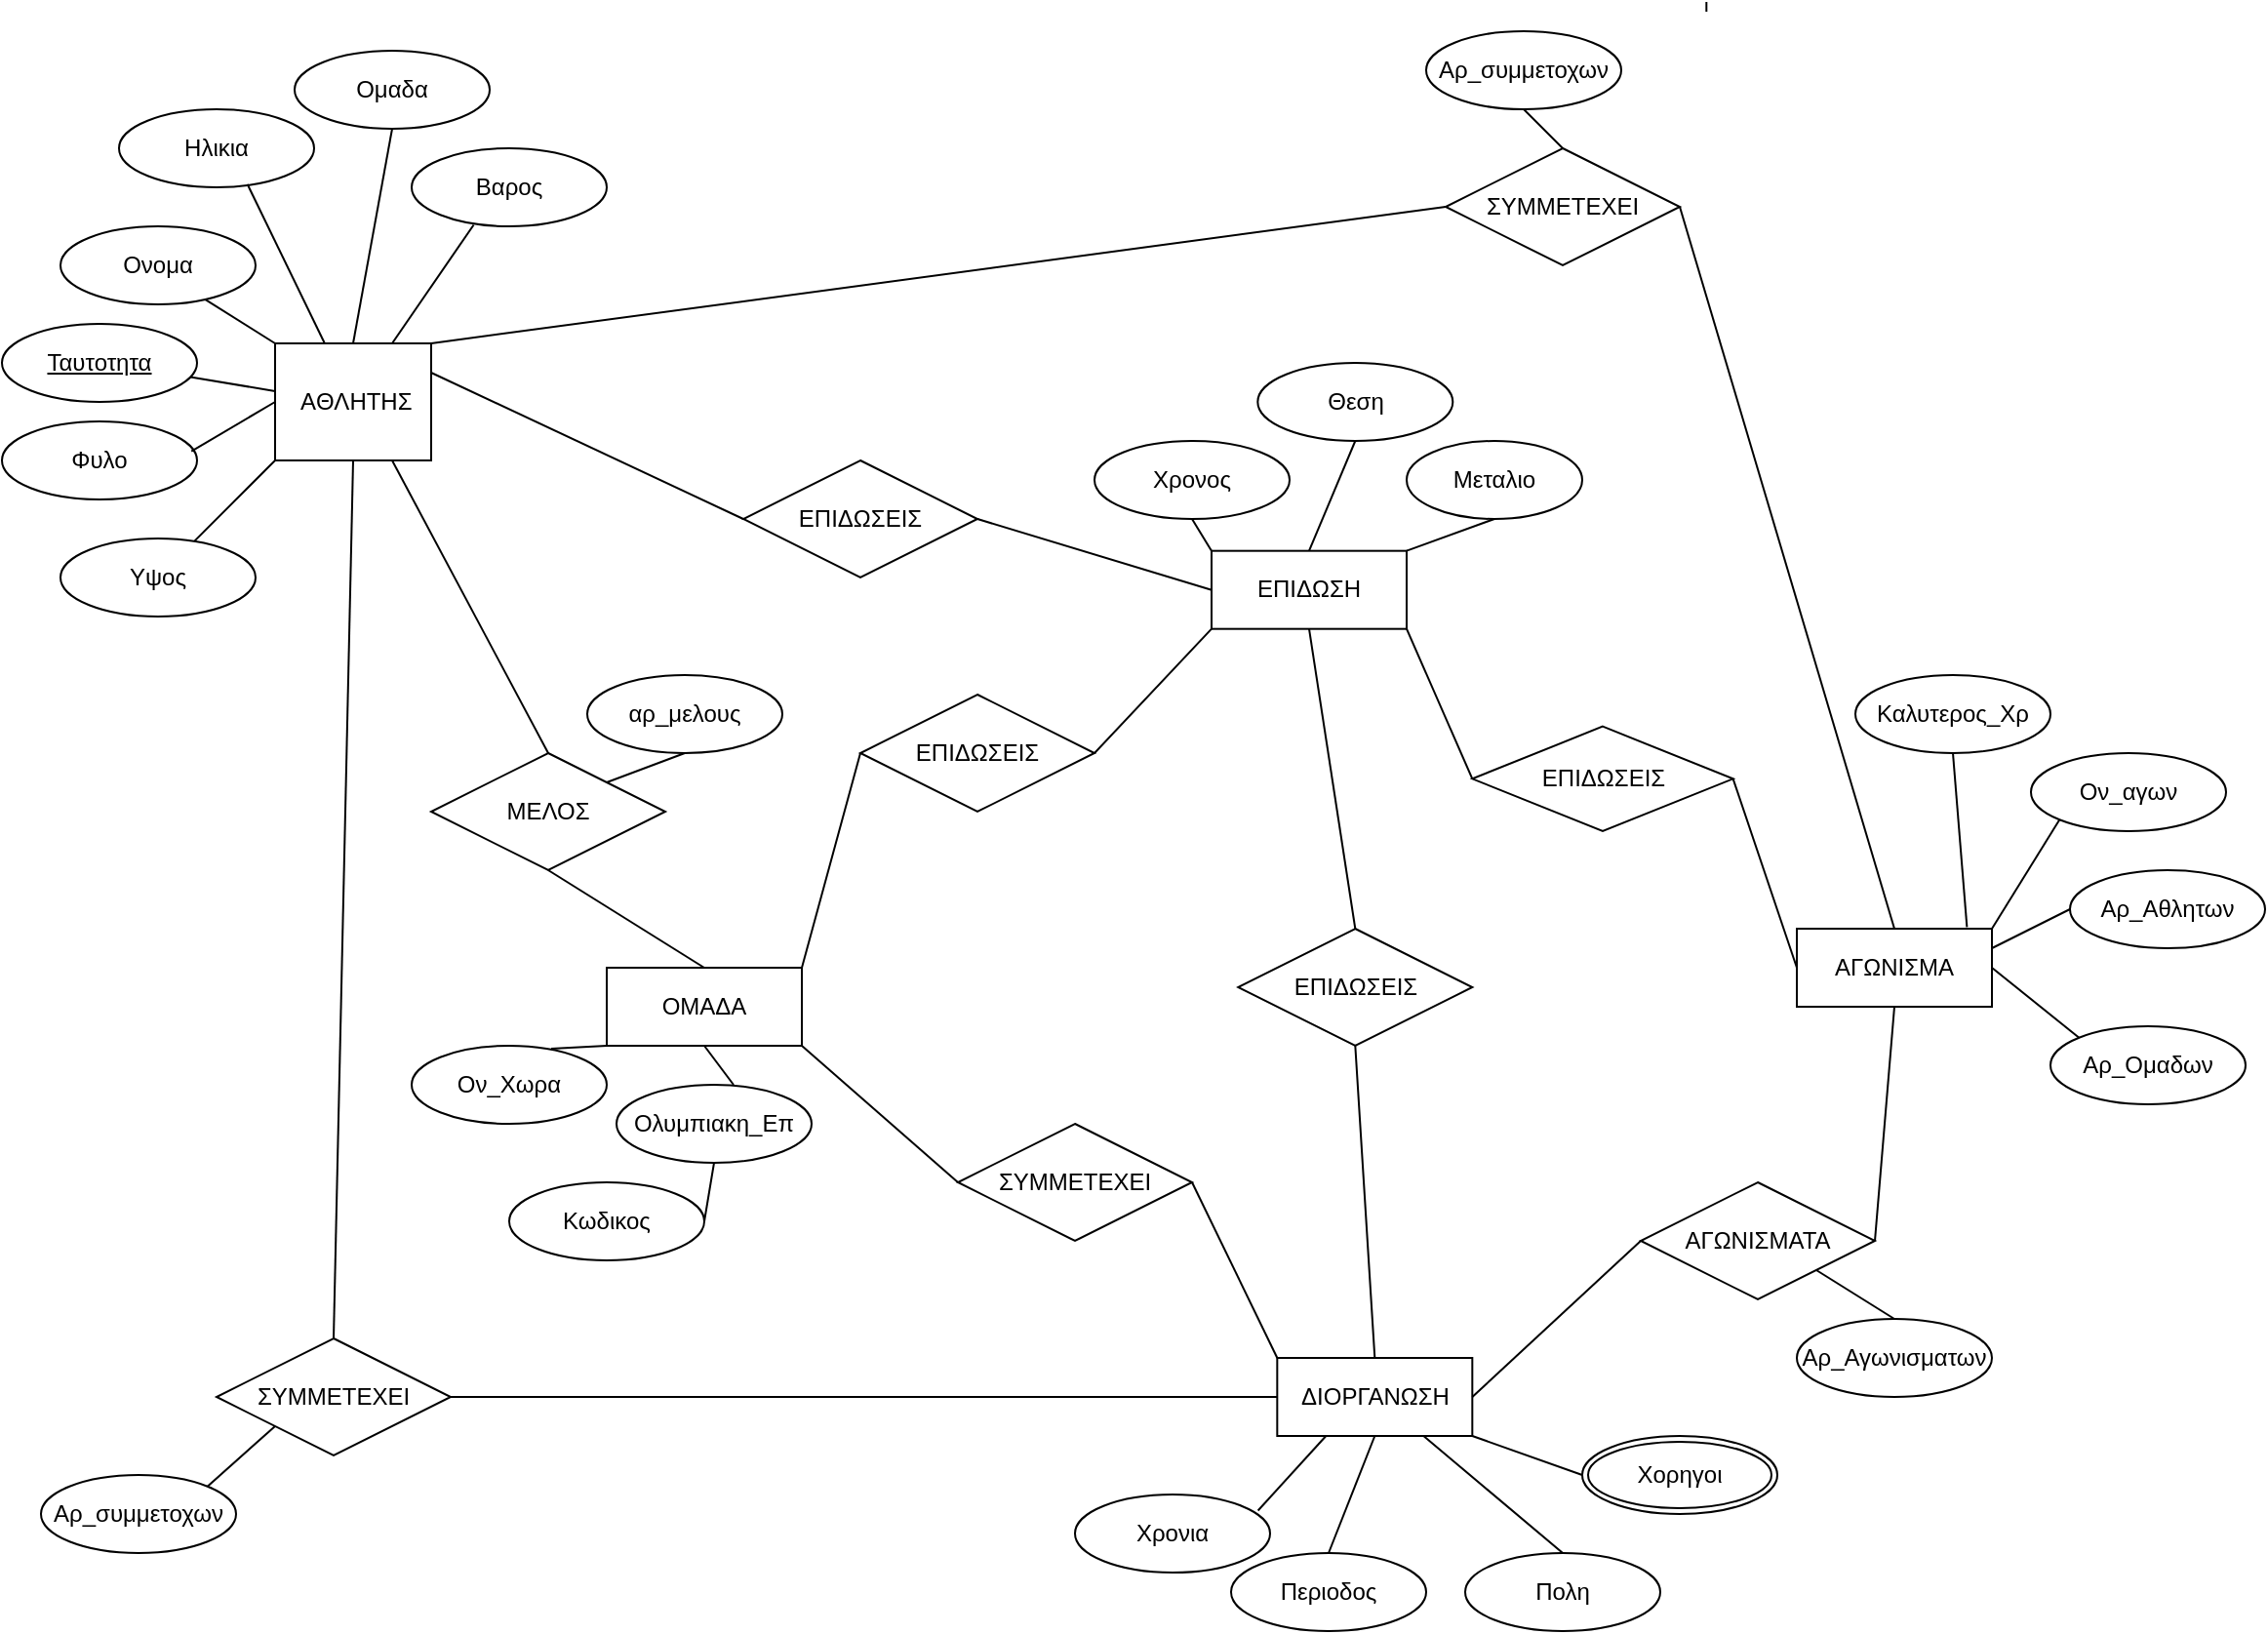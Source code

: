 <mxfile version="24.2.2" type="github">
  <diagram name="Page-1" id="Fgl1zo-gYxCu_BVwuSPd">
    <mxGraphModel dx="1180" dy="1945" grid="1" gridSize="10" guides="1" tooltips="1" connect="1" arrows="1" fold="1" page="1" pageScale="1" pageWidth="850" pageHeight="1100" math="0" shadow="0">
      <root>
        <mxCell id="0" />
        <mxCell id="1" parent="0" />
        <mxCell id="SaBOYFDtfnJBCHH9wNTG-1" value="&amp;nbsp;AΘΛΗΤΗΣ" style="rounded=0;whiteSpace=wrap;html=1;" vertex="1" parent="1">
          <mxGeometry x="150" y="290" width="80" height="60" as="geometry" />
        </mxCell>
        <mxCell id="SaBOYFDtfnJBCHH9wNTG-2" value="Ονομα" style="ellipse;whiteSpace=wrap;html=1;align=center;rotation=0;" vertex="1" parent="1">
          <mxGeometry x="40" y="230" width="100" height="40" as="geometry" />
        </mxCell>
        <mxCell id="SaBOYFDtfnJBCHH9wNTG-3" value="Ηλικια" style="ellipse;whiteSpace=wrap;html=1;align=center;" vertex="1" parent="1">
          <mxGeometry x="70" y="170" width="100" height="40" as="geometry" />
        </mxCell>
        <mxCell id="SaBOYFDtfnJBCHH9wNTG-4" value="" style="endArrow=none;html=1;rounded=0;exitX=0.743;exitY=0.939;exitDx=0;exitDy=0;exitPerimeter=0;entryX=0;entryY=0;entryDx=0;entryDy=0;" edge="1" parent="1" source="SaBOYFDtfnJBCHH9wNTG-2" target="SaBOYFDtfnJBCHH9wNTG-1">
          <mxGeometry relative="1" as="geometry">
            <mxPoint x="110" y="350" as="sourcePoint" />
            <mxPoint x="270" y="350" as="targetPoint" />
          </mxGeometry>
        </mxCell>
        <mxCell id="SaBOYFDtfnJBCHH9wNTG-5" value="" style="endArrow=none;html=1;rounded=0;entryX=0.658;entryY=0.96;entryDx=0;entryDy=0;entryPerimeter=0;" edge="1" parent="1" source="SaBOYFDtfnJBCHH9wNTG-1" target="SaBOYFDtfnJBCHH9wNTG-3">
          <mxGeometry width="50" height="50" relative="1" as="geometry">
            <mxPoint x="170" y="290" as="sourcePoint" />
            <mxPoint x="190" y="220" as="targetPoint" />
          </mxGeometry>
        </mxCell>
        <mxCell id="SaBOYFDtfnJBCHH9wNTG-6" value="Ομαδα" style="ellipse;whiteSpace=wrap;html=1;align=center;" vertex="1" parent="1">
          <mxGeometry x="160" y="140" width="100" height="40" as="geometry" />
        </mxCell>
        <mxCell id="SaBOYFDtfnJBCHH9wNTG-8" value="" style="endArrow=none;html=1;rounded=0;entryX=0.5;entryY=1;entryDx=0;entryDy=0;exitX=0.5;exitY=0;exitDx=0;exitDy=0;" edge="1" parent="1" source="SaBOYFDtfnJBCHH9wNTG-1" target="SaBOYFDtfnJBCHH9wNTG-6">
          <mxGeometry width="50" height="50" relative="1" as="geometry">
            <mxPoint x="160" y="310" as="sourcePoint" />
            <mxPoint x="210" y="260" as="targetPoint" />
          </mxGeometry>
        </mxCell>
        <mxCell id="SaBOYFDtfnJBCHH9wNTG-9" value="Βαρος" style="ellipse;whiteSpace=wrap;html=1;align=center;" vertex="1" parent="1">
          <mxGeometry x="220" y="190" width="100" height="40" as="geometry" />
        </mxCell>
        <mxCell id="SaBOYFDtfnJBCHH9wNTG-10" value="" style="endArrow=none;html=1;rounded=0;exitX=0.75;exitY=0;exitDx=0;exitDy=0;entryX=0.318;entryY=0.981;entryDx=0;entryDy=0;entryPerimeter=0;" edge="1" parent="1" source="SaBOYFDtfnJBCHH9wNTG-1" target="SaBOYFDtfnJBCHH9wNTG-9">
          <mxGeometry width="50" height="50" relative="1" as="geometry">
            <mxPoint x="240" y="280" as="sourcePoint" />
            <mxPoint x="290" y="230" as="targetPoint" />
          </mxGeometry>
        </mxCell>
        <mxCell id="SaBOYFDtfnJBCHH9wNTG-11" value="Ταυτοτητα" style="ellipse;whiteSpace=wrap;html=1;align=center;fontStyle=4;" vertex="1" parent="1">
          <mxGeometry x="10" y="280" width="100" height="40" as="geometry" />
        </mxCell>
        <mxCell id="SaBOYFDtfnJBCHH9wNTG-12" value="" style="endArrow=none;html=1;rounded=0;entryX=0;entryY=0.408;entryDx=0;entryDy=0;entryPerimeter=0;" edge="1" parent="1" source="SaBOYFDtfnJBCHH9wNTG-11" target="SaBOYFDtfnJBCHH9wNTG-1">
          <mxGeometry width="50" height="50" relative="1" as="geometry">
            <mxPoint x="150" y="320" as="sourcePoint" />
            <mxPoint x="200" y="357.24" as="targetPoint" />
          </mxGeometry>
        </mxCell>
        <mxCell id="SaBOYFDtfnJBCHH9wNTG-13" value="Φυλο" style="ellipse;whiteSpace=wrap;html=1;align=center;" vertex="1" parent="1">
          <mxGeometry x="10" y="330" width="100" height="40" as="geometry" />
        </mxCell>
        <mxCell id="SaBOYFDtfnJBCHH9wNTG-14" value="" style="endArrow=none;html=1;rounded=0;exitX=0.971;exitY=0.383;exitDx=0;exitDy=0;exitPerimeter=0;entryX=0;entryY=0.5;entryDx=0;entryDy=0;" edge="1" parent="1" source="SaBOYFDtfnJBCHH9wNTG-13" target="SaBOYFDtfnJBCHH9wNTG-1">
          <mxGeometry width="50" height="50" relative="1" as="geometry">
            <mxPoint x="150" y="320" as="sourcePoint" />
            <mxPoint x="200" y="270" as="targetPoint" />
          </mxGeometry>
        </mxCell>
        <mxCell id="SaBOYFDtfnJBCHH9wNTG-15" value="Υψος" style="ellipse;whiteSpace=wrap;html=1;align=center;" vertex="1" parent="1">
          <mxGeometry x="40" y="390" width="100" height="40" as="geometry" />
        </mxCell>
        <mxCell id="SaBOYFDtfnJBCHH9wNTG-16" value="" style="endArrow=none;html=1;rounded=0;entryX=0;entryY=1;entryDx=0;entryDy=0;" edge="1" parent="1" source="SaBOYFDtfnJBCHH9wNTG-15" target="SaBOYFDtfnJBCHH9wNTG-1">
          <mxGeometry width="50" height="50" relative="1" as="geometry">
            <mxPoint x="171.12" y="385.34" as="sourcePoint" />
            <mxPoint x="200" y="370.0" as="targetPoint" />
          </mxGeometry>
        </mxCell>
        <mxCell id="SaBOYFDtfnJBCHH9wNTG-17" value="ΣΥΜΜΕΤΕΧΕΙ" style="shape=rhombus;perimeter=rhombusPerimeter;whiteSpace=wrap;html=1;align=center;" vertex="1" parent="1">
          <mxGeometry x="120" y="800" width="120" height="60" as="geometry" />
        </mxCell>
        <mxCell id="SaBOYFDtfnJBCHH9wNTG-18" value="ΜΕΛΟΣ" style="shape=rhombus;perimeter=rhombusPerimeter;whiteSpace=wrap;html=1;align=center;" vertex="1" parent="1">
          <mxGeometry x="230" y="500" width="120" height="60" as="geometry" />
        </mxCell>
        <mxCell id="SaBOYFDtfnJBCHH9wNTG-19" value="ΣΥΜΜΕΤΕΧΕΙ" style="shape=rhombus;perimeter=rhombusPerimeter;whiteSpace=wrap;html=1;align=center;" vertex="1" parent="1">
          <mxGeometry x="750" y="190" width="120" height="60" as="geometry" />
        </mxCell>
        <mxCell id="SaBOYFDtfnJBCHH9wNTG-20" value="" style="endArrow=none;html=1;rounded=0;entryX=0.75;entryY=1;entryDx=0;entryDy=0;exitX=0.5;exitY=0;exitDx=0;exitDy=0;" edge="1" parent="1" source="SaBOYFDtfnJBCHH9wNTG-18" target="SaBOYFDtfnJBCHH9wNTG-1">
          <mxGeometry width="50" height="50" relative="1" as="geometry">
            <mxPoint x="230" y="540" as="sourcePoint" />
            <mxPoint x="280" y="490" as="targetPoint" />
          </mxGeometry>
        </mxCell>
        <mxCell id="SaBOYFDtfnJBCHH9wNTG-21" value="" style="endArrow=none;html=1;rounded=0;entryX=0.5;entryY=1;entryDx=0;entryDy=0;exitX=0.5;exitY=0;exitDx=0;exitDy=0;" edge="1" parent="1" source="SaBOYFDtfnJBCHH9wNTG-17" target="SaBOYFDtfnJBCHH9wNTG-1">
          <mxGeometry width="50" height="50" relative="1" as="geometry">
            <mxPoint x="230" y="440" as="sourcePoint" />
            <mxPoint x="280" y="390" as="targetPoint" />
          </mxGeometry>
        </mxCell>
        <mxCell id="SaBOYFDtfnJBCHH9wNTG-22" value="" style="endArrow=none;html=1;rounded=0;entryX=1;entryY=0;entryDx=0;entryDy=0;exitX=0;exitY=0.5;exitDx=0;exitDy=0;" edge="1" parent="1" source="SaBOYFDtfnJBCHH9wNTG-19" target="SaBOYFDtfnJBCHH9wNTG-1">
          <mxGeometry width="50" height="50" relative="1" as="geometry">
            <mxPoint x="300" y="450" as="sourcePoint" />
            <mxPoint x="350" y="400" as="targetPoint" />
          </mxGeometry>
        </mxCell>
        <mxCell id="SaBOYFDtfnJBCHH9wNTG-23" value="ΟΜΑΔΑ" style="whiteSpace=wrap;html=1;align=center;" vertex="1" parent="1">
          <mxGeometry x="320" y="610" width="100" height="40" as="geometry" />
        </mxCell>
        <mxCell id="SaBOYFDtfnJBCHH9wNTG-24" value="" style="endArrow=none;html=1;rounded=0;entryX=0.5;entryY=1;entryDx=0;entryDy=0;exitX=0.5;exitY=0;exitDx=0;exitDy=0;" edge="1" parent="1" source="SaBOYFDtfnJBCHH9wNTG-23" target="SaBOYFDtfnJBCHH9wNTG-18">
          <mxGeometry width="50" height="50" relative="1" as="geometry">
            <mxPoint x="200" y="640" as="sourcePoint" />
            <mxPoint x="140" y="590" as="targetPoint" />
          </mxGeometry>
        </mxCell>
        <mxCell id="SaBOYFDtfnJBCHH9wNTG-25" value="Ον_Χωρα" style="ellipse;whiteSpace=wrap;html=1;align=center;" vertex="1" parent="1">
          <mxGeometry x="220" y="650" width="100" height="40" as="geometry" />
        </mxCell>
        <mxCell id="SaBOYFDtfnJBCHH9wNTG-26" value="" style="endArrow=none;html=1;rounded=0;exitX=0.715;exitY=0.037;exitDx=0;exitDy=0;exitPerimeter=0;entryX=0;entryY=1;entryDx=0;entryDy=0;" edge="1" parent="1" source="SaBOYFDtfnJBCHH9wNTG-25" target="SaBOYFDtfnJBCHH9wNTG-23">
          <mxGeometry width="50" height="50" relative="1" as="geometry">
            <mxPoint x="250" y="700" as="sourcePoint" />
            <mxPoint x="300" y="650" as="targetPoint" />
          </mxGeometry>
        </mxCell>
        <mxCell id="SaBOYFDtfnJBCHH9wNTG-27" value="Ολυμπιακη_Επ" style="ellipse;whiteSpace=wrap;html=1;align=center;" vertex="1" parent="1">
          <mxGeometry x="325" y="670" width="100" height="40" as="geometry" />
        </mxCell>
        <mxCell id="SaBOYFDtfnJBCHH9wNTG-28" value="" style="endArrow=none;html=1;rounded=0;exitX=0.6;exitY=0;exitDx=0;exitDy=0;exitPerimeter=0;entryX=0.5;entryY=1;entryDx=0;entryDy=0;" edge="1" parent="1" source="SaBOYFDtfnJBCHH9wNTG-27" target="SaBOYFDtfnJBCHH9wNTG-23">
          <mxGeometry width="50" height="50" relative="1" as="geometry">
            <mxPoint x="290" y="750" as="sourcePoint" />
            <mxPoint x="300" y="690" as="targetPoint" />
          </mxGeometry>
        </mxCell>
        <mxCell id="SaBOYFDtfnJBCHH9wNTG-31" value="ΔΙΟΡΓΑΝΩΣΗ" style="whiteSpace=wrap;html=1;align=center;" vertex="1" parent="1">
          <mxGeometry x="663.66" y="810" width="100" height="40" as="geometry" />
        </mxCell>
        <mxCell id="SaBOYFDtfnJBCHH9wNTG-32" value="ΣΥΜΜΕΤΕΧΕΙ" style="shape=rhombus;perimeter=rhombusPerimeter;whiteSpace=wrap;html=1;align=center;" vertex="1" parent="1">
          <mxGeometry x="500" y="690" width="120" height="60" as="geometry" />
        </mxCell>
        <mxCell id="SaBOYFDtfnJBCHH9wNTG-33" value="" style="endArrow=none;html=1;rounded=0;exitX=1;exitY=1;exitDx=0;exitDy=0;entryX=0;entryY=0.5;entryDx=0;entryDy=0;" edge="1" parent="1" source="SaBOYFDtfnJBCHH9wNTG-23" target="SaBOYFDtfnJBCHH9wNTG-32">
          <mxGeometry width="50" height="50" relative="1" as="geometry">
            <mxPoint x="320" y="800" as="sourcePoint" />
            <mxPoint x="370" y="750" as="targetPoint" />
          </mxGeometry>
        </mxCell>
        <mxCell id="SaBOYFDtfnJBCHH9wNTG-34" value="" style="endArrow=none;html=1;rounded=0;exitX=1;exitY=0.5;exitDx=0;exitDy=0;entryX=0;entryY=0;entryDx=0;entryDy=0;" edge="1" parent="1" source="SaBOYFDtfnJBCHH9wNTG-32" target="SaBOYFDtfnJBCHH9wNTG-31">
          <mxGeometry width="50" height="50" relative="1" as="geometry">
            <mxPoint x="460" y="870" as="sourcePoint" />
            <mxPoint x="550" y="970" as="targetPoint" />
          </mxGeometry>
        </mxCell>
        <mxCell id="SaBOYFDtfnJBCHH9wNTG-36" value="Χρονια" style="ellipse;whiteSpace=wrap;html=1;align=center;" vertex="1" parent="1">
          <mxGeometry x="560" y="880" width="100" height="40" as="geometry" />
        </mxCell>
        <mxCell id="SaBOYFDtfnJBCHH9wNTG-38" value="" style="endArrow=none;html=1;rounded=0;exitX=0.938;exitY=0.206;exitDx=0;exitDy=0;exitPerimeter=0;entryX=0.25;entryY=1;entryDx=0;entryDy=0;" edge="1" parent="1" source="SaBOYFDtfnJBCHH9wNTG-36" target="SaBOYFDtfnJBCHH9wNTG-31">
          <mxGeometry width="50" height="50" relative="1" as="geometry">
            <mxPoint x="505" y="710" as="sourcePoint" />
            <mxPoint x="660" y="860" as="targetPoint" />
          </mxGeometry>
        </mxCell>
        <mxCell id="SaBOYFDtfnJBCHH9wNTG-39" value="Πολη" style="ellipse;whiteSpace=wrap;html=1;align=center;" vertex="1" parent="1">
          <mxGeometry x="760" y="910" width="100" height="40" as="geometry" />
        </mxCell>
        <mxCell id="SaBOYFDtfnJBCHH9wNTG-40" value="" style="endArrow=none;html=1;rounded=0;exitX=0.5;exitY=0;exitDx=0;exitDy=0;entryX=0.75;entryY=1;entryDx=0;entryDy=0;" edge="1" parent="1" source="SaBOYFDtfnJBCHH9wNTG-39" target="SaBOYFDtfnJBCHH9wNTG-31">
          <mxGeometry width="50" height="50" relative="1" as="geometry">
            <mxPoint x="505" y="710" as="sourcePoint" />
            <mxPoint x="620" y="770" as="targetPoint" />
          </mxGeometry>
        </mxCell>
        <mxCell id="SaBOYFDtfnJBCHH9wNTG-41" value="Περιοδος" style="ellipse;whiteSpace=wrap;html=1;align=center;" vertex="1" parent="1">
          <mxGeometry x="640" y="910" width="100" height="40" as="geometry" />
        </mxCell>
        <mxCell id="SaBOYFDtfnJBCHH9wNTG-42" value="" style="endArrow=none;html=1;rounded=0;entryX=0.5;entryY=1;entryDx=0;entryDy=0;exitX=0.5;exitY=0;exitDx=0;exitDy=0;" edge="1" parent="1" source="SaBOYFDtfnJBCHH9wNTG-41" target="SaBOYFDtfnJBCHH9wNTG-31">
          <mxGeometry width="50" height="50" relative="1" as="geometry">
            <mxPoint x="545" y="670" as="sourcePoint" />
            <mxPoint x="595" y="620" as="targetPoint" />
          </mxGeometry>
        </mxCell>
        <mxCell id="SaBOYFDtfnJBCHH9wNTG-44" value="" style="endArrow=none;html=1;rounded=0;entryX=1;entryY=0.5;entryDx=0;entryDy=0;exitX=0;exitY=0.5;exitDx=0;exitDy=0;" edge="1" parent="1" source="SaBOYFDtfnJBCHH9wNTG-31" target="SaBOYFDtfnJBCHH9wNTG-17">
          <mxGeometry width="50" height="50" relative="1" as="geometry">
            <mxPoint x="440" y="720" as="sourcePoint" />
            <mxPoint x="490" y="670" as="targetPoint" />
          </mxGeometry>
        </mxCell>
        <mxCell id="SaBOYFDtfnJBCHH9wNTG-46" value="ΑΓΩΝΙΣΜΑ" style="whiteSpace=wrap;html=1;align=center;" vertex="1" parent="1">
          <mxGeometry x="930" y="590.0" width="100" height="40" as="geometry" />
        </mxCell>
        <mxCell id="SaBOYFDtfnJBCHH9wNTG-47" value="ΑΓΩΝΙΣΜΑΤΑ" style="shape=rhombus;perimeter=rhombusPerimeter;whiteSpace=wrap;html=1;align=center;" vertex="1" parent="1">
          <mxGeometry x="850" y="720" width="120" height="60" as="geometry" />
        </mxCell>
        <mxCell id="SaBOYFDtfnJBCHH9wNTG-48" value="" style="endArrow=none;html=1;rounded=0;exitX=1;exitY=0.5;exitDx=0;exitDy=0;entryX=0;entryY=0.5;entryDx=0;entryDy=0;" edge="1" parent="1" source="SaBOYFDtfnJBCHH9wNTG-31" target="SaBOYFDtfnJBCHH9wNTG-47">
          <mxGeometry width="50" height="50" relative="1" as="geometry">
            <mxPoint x="660" y="670" as="sourcePoint" />
            <mxPoint x="710" y="620" as="targetPoint" />
          </mxGeometry>
        </mxCell>
        <mxCell id="SaBOYFDtfnJBCHH9wNTG-49" value="" style="endArrow=none;html=1;rounded=0;entryX=0.5;entryY=1;entryDx=0;entryDy=0;exitX=1;exitY=0.5;exitDx=0;exitDy=0;" edge="1" parent="1" source="SaBOYFDtfnJBCHH9wNTG-47" target="SaBOYFDtfnJBCHH9wNTG-46">
          <mxGeometry width="50" height="50" relative="1" as="geometry">
            <mxPoint x="660" y="670" as="sourcePoint" />
            <mxPoint x="710" y="620" as="targetPoint" />
          </mxGeometry>
        </mxCell>
        <mxCell id="SaBOYFDtfnJBCHH9wNTG-50" value="" style="endArrow=none;html=1;rounded=0;entryX=1;entryY=0.5;entryDx=0;entryDy=0;exitX=0.5;exitY=0;exitDx=0;exitDy=0;" edge="1" parent="1" source="SaBOYFDtfnJBCHH9wNTG-46" target="SaBOYFDtfnJBCHH9wNTG-19">
          <mxGeometry width="50" height="50" relative="1" as="geometry">
            <mxPoint x="630" y="390" as="sourcePoint" />
            <mxPoint x="680" y="340" as="targetPoint" />
          </mxGeometry>
        </mxCell>
        <mxCell id="SaBOYFDtfnJBCHH9wNTG-51" value="Ον_αγων" style="ellipse;whiteSpace=wrap;html=1;align=center;" vertex="1" parent="1">
          <mxGeometry x="1050" y="500" width="100" height="40" as="geometry" />
        </mxCell>
        <mxCell id="SaBOYFDtfnJBCHH9wNTG-52" value="" style="endArrow=none;html=1;rounded=0;exitX=1;exitY=0;exitDx=0;exitDy=0;entryX=0;entryY=1;entryDx=0;entryDy=0;" edge="1" parent="1" source="SaBOYFDtfnJBCHH9wNTG-46" target="SaBOYFDtfnJBCHH9wNTG-51">
          <mxGeometry width="50" height="50" relative="1" as="geometry">
            <mxPoint x="820" y="892.07" as="sourcePoint" />
            <mxPoint x="1050" y="496.34" as="targetPoint" />
          </mxGeometry>
        </mxCell>
        <mxCell id="SaBOYFDtfnJBCHH9wNTG-53" value="" style="endArrow=none;html=1;rounded=0;exitX=0.5;exitY=1;exitDx=0;exitDy=0;entryX=1;entryY=0.5;entryDx=0;entryDy=0;" edge="1" parent="1" source="SaBOYFDtfnJBCHH9wNTG-27" target="SaBOYFDtfnJBCHH9wNTG-54">
          <mxGeometry width="50" height="50" relative="1" as="geometry">
            <mxPoint x="200" y="830" as="sourcePoint" />
            <mxPoint x="190" y="850" as="targetPoint" />
          </mxGeometry>
        </mxCell>
        <mxCell id="SaBOYFDtfnJBCHH9wNTG-54" value="Κωδικος" style="ellipse;whiteSpace=wrap;html=1;align=center;" vertex="1" parent="1">
          <mxGeometry x="270" y="720" width="100" height="40" as="geometry" />
        </mxCell>
        <mxCell id="SaBOYFDtfnJBCHH9wNTG-59" value="ΕΠΙΔΩΣΗ" style="whiteSpace=wrap;html=1;align=center;" vertex="1" parent="1">
          <mxGeometry x="630" y="396.34" width="100" height="40" as="geometry" />
        </mxCell>
        <mxCell id="SaBOYFDtfnJBCHH9wNTG-60" value="ΕΠΙΔΩΣΕΙΣ" style="shape=rhombus;perimeter=rhombusPerimeter;whiteSpace=wrap;html=1;align=center;rotation=0;" vertex="1" parent="1">
          <mxGeometry x="763.66" y="486.34" width="133.66" height="53.66" as="geometry" />
        </mxCell>
        <mxCell id="SaBOYFDtfnJBCHH9wNTG-61" value="" style="endArrow=none;html=1;rounded=0;entryX=1;entryY=1;entryDx=0;entryDy=0;exitX=0;exitY=0.5;exitDx=0;exitDy=0;" edge="1" parent="1" source="SaBOYFDtfnJBCHH9wNTG-60" target="SaBOYFDtfnJBCHH9wNTG-59">
          <mxGeometry width="50" height="50" relative="1" as="geometry">
            <mxPoint x="745" y="488.17" as="sourcePoint" />
            <mxPoint x="795" y="438.17" as="targetPoint" />
          </mxGeometry>
        </mxCell>
        <mxCell id="SaBOYFDtfnJBCHH9wNTG-62" value="" style="endArrow=none;html=1;rounded=0;entryX=1;entryY=0.5;entryDx=0;entryDy=0;exitX=0;exitY=0.5;exitDx=0;exitDy=0;" edge="1" parent="1" source="SaBOYFDtfnJBCHH9wNTG-46" target="SaBOYFDtfnJBCHH9wNTG-60">
          <mxGeometry width="50" height="50" relative="1" as="geometry">
            <mxPoint x="760" y="380" as="sourcePoint" />
            <mxPoint x="810" y="330" as="targetPoint" />
          </mxGeometry>
        </mxCell>
        <mxCell id="SaBOYFDtfnJBCHH9wNTG-63" value="ΕΠΙΔΩΣΕΙΣ" style="shape=rhombus;perimeter=rhombusPerimeter;whiteSpace=wrap;html=1;align=center;" vertex="1" parent="1">
          <mxGeometry x="390" y="350" width="120" height="60" as="geometry" />
        </mxCell>
        <mxCell id="SaBOYFDtfnJBCHH9wNTG-64" value="" style="endArrow=none;html=1;rounded=0;exitX=1;exitY=0.25;exitDx=0;exitDy=0;entryX=0;entryY=0.5;entryDx=0;entryDy=0;" edge="1" parent="1" source="SaBOYFDtfnJBCHH9wNTG-1" target="SaBOYFDtfnJBCHH9wNTG-63">
          <mxGeometry width="50" height="50" relative="1" as="geometry">
            <mxPoint x="510" y="420" as="sourcePoint" />
            <mxPoint x="560" y="370" as="targetPoint" />
          </mxGeometry>
        </mxCell>
        <mxCell id="SaBOYFDtfnJBCHH9wNTG-65" value="" style="endArrow=none;html=1;rounded=0;entryX=0;entryY=0.5;entryDx=0;entryDy=0;exitX=1;exitY=0.5;exitDx=0;exitDy=0;" edge="1" parent="1" source="SaBOYFDtfnJBCHH9wNTG-63" target="SaBOYFDtfnJBCHH9wNTG-59">
          <mxGeometry width="50" height="50" relative="1" as="geometry">
            <mxPoint x="495" y="528.17" as="sourcePoint" />
            <mxPoint x="545" y="478.17" as="targetPoint" />
          </mxGeometry>
        </mxCell>
        <mxCell id="SaBOYFDtfnJBCHH9wNTG-69" value="Θεση" style="ellipse;whiteSpace=wrap;html=1;align=center;" vertex="1" parent="1">
          <mxGeometry x="653.66" y="300" width="100" height="40" as="geometry" />
        </mxCell>
        <mxCell id="SaBOYFDtfnJBCHH9wNTG-70" value="Χρονος" style="ellipse;whiteSpace=wrap;html=1;align=center;" vertex="1" parent="1">
          <mxGeometry x="570" y="340" width="100" height="40" as="geometry" />
        </mxCell>
        <mxCell id="SaBOYFDtfnJBCHH9wNTG-71" value="Μεταλιο" style="ellipse;whiteSpace=wrap;html=1;align=center;" vertex="1" parent="1">
          <mxGeometry x="730" y="340" width="90" height="40" as="geometry" />
        </mxCell>
        <mxCell id="SaBOYFDtfnJBCHH9wNTG-73" value="ΕΠΙΔΩΣΕΙΣ" style="shape=rhombus;perimeter=rhombusPerimeter;whiteSpace=wrap;html=1;align=center;" vertex="1" parent="1">
          <mxGeometry x="643.66" y="590" width="120" height="60" as="geometry" />
        </mxCell>
        <mxCell id="SaBOYFDtfnJBCHH9wNTG-74" value="" style="endArrow=none;html=1;rounded=0;exitX=0.5;exitY=0;exitDx=0;exitDy=0;entryX=0.5;entryY=1;entryDx=0;entryDy=0;" edge="1" parent="1" source="SaBOYFDtfnJBCHH9wNTG-31" target="SaBOYFDtfnJBCHH9wNTG-73">
          <mxGeometry width="50" height="50" relative="1" as="geometry">
            <mxPoint x="600" y="670" as="sourcePoint" />
            <mxPoint x="650" y="620" as="targetPoint" />
          </mxGeometry>
        </mxCell>
        <mxCell id="SaBOYFDtfnJBCHH9wNTG-75" value="" style="endArrow=none;html=1;rounded=0;entryX=0.5;entryY=1;entryDx=0;entryDy=0;exitX=0.5;exitY=0;exitDx=0;exitDy=0;" edge="1" parent="1" source="SaBOYFDtfnJBCHH9wNTG-73" target="SaBOYFDtfnJBCHH9wNTG-59">
          <mxGeometry width="50" height="50" relative="1" as="geometry">
            <mxPoint x="600" y="670" as="sourcePoint" />
            <mxPoint x="650" y="620" as="targetPoint" />
          </mxGeometry>
        </mxCell>
        <mxCell id="SaBOYFDtfnJBCHH9wNTG-76" value="" style="endArrow=none;html=1;rounded=0;entryX=0.5;entryY=1;entryDx=0;entryDy=0;exitX=0;exitY=0;exitDx=0;exitDy=0;" edge="1" parent="1" source="SaBOYFDtfnJBCHH9wNTG-59" target="SaBOYFDtfnJBCHH9wNTG-70">
          <mxGeometry width="50" height="50" relative="1" as="geometry">
            <mxPoint x="590" y="470" as="sourcePoint" />
            <mxPoint x="640" y="420" as="targetPoint" />
          </mxGeometry>
        </mxCell>
        <mxCell id="SaBOYFDtfnJBCHH9wNTG-77" value="" style="endArrow=none;html=1;rounded=0;entryX=0.5;entryY=1;entryDx=0;entryDy=0;exitX=0.5;exitY=0;exitDx=0;exitDy=0;" edge="1" parent="1" source="SaBOYFDtfnJBCHH9wNTG-59" target="SaBOYFDtfnJBCHH9wNTG-69">
          <mxGeometry width="50" height="50" relative="1" as="geometry">
            <mxPoint x="590" y="470" as="sourcePoint" />
            <mxPoint x="640" y="420" as="targetPoint" />
          </mxGeometry>
        </mxCell>
        <mxCell id="SaBOYFDtfnJBCHH9wNTG-78" value="" style="endArrow=none;html=1;rounded=0;entryX=0.5;entryY=1;entryDx=0;entryDy=0;exitX=1;exitY=0;exitDx=0;exitDy=0;" edge="1" parent="1" source="SaBOYFDtfnJBCHH9wNTG-59" target="SaBOYFDtfnJBCHH9wNTG-71">
          <mxGeometry width="50" height="50" relative="1" as="geometry">
            <mxPoint x="590" y="470" as="sourcePoint" />
            <mxPoint x="640" y="420" as="targetPoint" />
          </mxGeometry>
        </mxCell>
        <mxCell id="SaBOYFDtfnJBCHH9wNTG-81" value="Αρ_Αθλητων" style="ellipse;whiteSpace=wrap;html=1;align=center;" vertex="1" parent="1">
          <mxGeometry x="1070" y="560" width="100" height="40" as="geometry" />
        </mxCell>
        <mxCell id="SaBOYFDtfnJBCHH9wNTG-82" value="Αρ_Ομαδων" style="ellipse;whiteSpace=wrap;html=1;align=center;" vertex="1" parent="1">
          <mxGeometry x="1060" y="640" width="100" height="40" as="geometry" />
        </mxCell>
        <mxCell id="SaBOYFDtfnJBCHH9wNTG-83" value="" style="endArrow=none;html=1;rounded=0;entryX=0;entryY=0;entryDx=0;entryDy=0;exitX=1;exitY=0.5;exitDx=0;exitDy=0;" edge="1" parent="1" source="SaBOYFDtfnJBCHH9wNTG-46" target="SaBOYFDtfnJBCHH9wNTG-82">
          <mxGeometry width="50" height="50" relative="1" as="geometry">
            <mxPoint x="670" y="640" as="sourcePoint" />
            <mxPoint x="720" y="590" as="targetPoint" />
          </mxGeometry>
        </mxCell>
        <mxCell id="SaBOYFDtfnJBCHH9wNTG-84" value="" style="endArrow=none;html=1;rounded=0;entryX=0;entryY=0.5;entryDx=0;entryDy=0;exitX=1;exitY=0.25;exitDx=0;exitDy=0;" edge="1" parent="1" source="SaBOYFDtfnJBCHH9wNTG-46" target="SaBOYFDtfnJBCHH9wNTG-81">
          <mxGeometry width="50" height="50" relative="1" as="geometry">
            <mxPoint x="670" y="640" as="sourcePoint" />
            <mxPoint x="720" y="590" as="targetPoint" />
          </mxGeometry>
        </mxCell>
        <mxCell id="SaBOYFDtfnJBCHH9wNTG-88" value="ΕΠΙΔΩΣΕΙΣ" style="shape=rhombus;perimeter=rhombusPerimeter;whiteSpace=wrap;html=1;align=center;" vertex="1" parent="1">
          <mxGeometry x="450" y="470" width="120" height="60" as="geometry" />
        </mxCell>
        <mxCell id="SaBOYFDtfnJBCHH9wNTG-89" value="" style="endArrow=none;html=1;rounded=0;entryX=0;entryY=0.5;entryDx=0;entryDy=0;exitX=1;exitY=0;exitDx=0;exitDy=0;" edge="1" parent="1" source="SaBOYFDtfnJBCHH9wNTG-23" target="SaBOYFDtfnJBCHH9wNTG-88">
          <mxGeometry width="50" height="50" relative="1" as="geometry">
            <mxPoint x="400" y="600" as="sourcePoint" />
            <mxPoint x="450" y="550" as="targetPoint" />
          </mxGeometry>
        </mxCell>
        <mxCell id="SaBOYFDtfnJBCHH9wNTG-90" value="" style="endArrow=none;html=1;rounded=0;entryX=0;entryY=1;entryDx=0;entryDy=0;exitX=1;exitY=0.5;exitDx=0;exitDy=0;" edge="1" parent="1" source="SaBOYFDtfnJBCHH9wNTG-88" target="SaBOYFDtfnJBCHH9wNTG-59">
          <mxGeometry width="50" height="50" relative="1" as="geometry">
            <mxPoint x="400" y="600" as="sourcePoint" />
            <mxPoint x="450" y="550" as="targetPoint" />
          </mxGeometry>
        </mxCell>
        <mxCell id="SaBOYFDtfnJBCHH9wNTG-95" value="Καλυτερος_Χρ" style="ellipse;whiteSpace=wrap;html=1;align=center;" vertex="1" parent="1">
          <mxGeometry x="960" y="460" width="100" height="40" as="geometry" />
        </mxCell>
        <mxCell id="SaBOYFDtfnJBCHH9wNTG-96" value="" style="endArrow=none;html=1;rounded=0;exitX=0.872;exitY=-0.02;exitDx=0;exitDy=0;exitPerimeter=0;entryX=0.5;entryY=1;entryDx=0;entryDy=0;" edge="1" parent="1" source="SaBOYFDtfnJBCHH9wNTG-46" target="SaBOYFDtfnJBCHH9wNTG-95">
          <mxGeometry width="50" height="50" relative="1" as="geometry">
            <mxPoint x="960" y="570" as="sourcePoint" />
            <mxPoint x="1040" y="500" as="targetPoint" />
          </mxGeometry>
        </mxCell>
        <mxCell id="SaBOYFDtfnJBCHH9wNTG-98" value="Χορηγοι" style="ellipse;shape=doubleEllipse;margin=3;whiteSpace=wrap;html=1;align=center;" vertex="1" parent="1">
          <mxGeometry x="820" y="850" width="100" height="40" as="geometry" />
        </mxCell>
        <mxCell id="SaBOYFDtfnJBCHH9wNTG-99" value="" style="endArrow=none;html=1;rounded=0;entryX=0;entryY=0.5;entryDx=0;entryDy=0;exitX=1;exitY=1;exitDx=0;exitDy=0;" edge="1" parent="1" source="SaBOYFDtfnJBCHH9wNTG-31" target="SaBOYFDtfnJBCHH9wNTG-98">
          <mxGeometry width="50" height="50" relative="1" as="geometry">
            <mxPoint x="700" y="820" as="sourcePoint" />
            <mxPoint x="750" y="770" as="targetPoint" />
          </mxGeometry>
        </mxCell>
        <mxCell id="SaBOYFDtfnJBCHH9wNTG-103" value="" style="endArrow=none;html=1;rounded=0;exitX=1;exitY=0;exitDx=0;exitDy=0;entryX=0.5;entryY=1;entryDx=0;entryDy=0;" edge="1" parent="1" source="SaBOYFDtfnJBCHH9wNTG-18" target="SaBOYFDtfnJBCHH9wNTG-105">
          <mxGeometry width="50" height="50" relative="1" as="geometry">
            <mxPoint x="325" y="505" as="sourcePoint" />
            <mxPoint x="350" y="490" as="targetPoint" />
          </mxGeometry>
        </mxCell>
        <mxCell id="SaBOYFDtfnJBCHH9wNTG-105" value="αρ_μελους" style="ellipse;whiteSpace=wrap;html=1;align=center;" vertex="1" parent="1">
          <mxGeometry x="310" y="460.0" width="100" height="40" as="geometry" />
        </mxCell>
        <mxCell id="SaBOYFDtfnJBCHH9wNTG-107" value="Αρ_συμμετοχων" style="ellipse;whiteSpace=wrap;html=1;align=center;" vertex="1" parent="1">
          <mxGeometry x="30" y="870" width="100" height="40" as="geometry" />
        </mxCell>
        <mxCell id="SaBOYFDtfnJBCHH9wNTG-108" value="" style="endArrow=none;html=1;rounded=0;entryX=0;entryY=1;entryDx=0;entryDy=0;exitX=1;exitY=0;exitDx=0;exitDy=0;" edge="1" parent="1" source="SaBOYFDtfnJBCHH9wNTG-107" target="SaBOYFDtfnJBCHH9wNTG-17">
          <mxGeometry width="50" height="50" relative="1" as="geometry">
            <mxPoint x="100" y="910" as="sourcePoint" />
            <mxPoint x="150" y="860" as="targetPoint" />
          </mxGeometry>
        </mxCell>
        <mxCell id="SaBOYFDtfnJBCHH9wNTG-109" value="Αρ_Αγωνισματων" style="ellipse;whiteSpace=wrap;html=1;align=center;" vertex="1" parent="1">
          <mxGeometry x="930" y="790" width="100" height="40" as="geometry" />
        </mxCell>
        <mxCell id="SaBOYFDtfnJBCHH9wNTG-110" value="" style="endArrow=none;html=1;rounded=0;entryX=1;entryY=1;entryDx=0;entryDy=0;exitX=0.5;exitY=0;exitDx=0;exitDy=0;" edge="1" parent="1" source="SaBOYFDtfnJBCHH9wNTG-109" target="SaBOYFDtfnJBCHH9wNTG-47">
          <mxGeometry width="50" height="50" relative="1" as="geometry">
            <mxPoint x="870" y="820" as="sourcePoint" />
            <mxPoint x="920" y="770" as="targetPoint" />
          </mxGeometry>
        </mxCell>
        <mxCell id="SaBOYFDtfnJBCHH9wNTG-111" value="Αρ_συμμετοχων" style="ellipse;whiteSpace=wrap;html=1;align=center;" vertex="1" parent="1">
          <mxGeometry x="740.0" y="130" width="100" height="40" as="geometry" />
        </mxCell>
        <mxCell id="SaBOYFDtfnJBCHH9wNTG-112" value="" style="endArrow=none;html=1;rounded=0;entryX=0;entryY=1;entryDx=0;entryDy=0;" edge="1" parent="1">
          <mxGeometry width="50" height="50" relative="1" as="geometry">
            <mxPoint x="883.66" y="120" as="sourcePoint" />
            <mxPoint x="883.66" y="115" as="targetPoint" />
          </mxGeometry>
        </mxCell>
        <mxCell id="SaBOYFDtfnJBCHH9wNTG-113" value="" style="endArrow=none;html=1;rounded=0;entryX=0.5;entryY=1;entryDx=0;entryDy=0;exitX=0.5;exitY=0;exitDx=0;exitDy=0;" edge="1" parent="1" source="SaBOYFDtfnJBCHH9wNTG-19" target="SaBOYFDtfnJBCHH9wNTG-111">
          <mxGeometry width="50" height="50" relative="1" as="geometry">
            <mxPoint x="620" y="220" as="sourcePoint" />
            <mxPoint x="670" y="170" as="targetPoint" />
          </mxGeometry>
        </mxCell>
      </root>
    </mxGraphModel>
  </diagram>
</mxfile>
